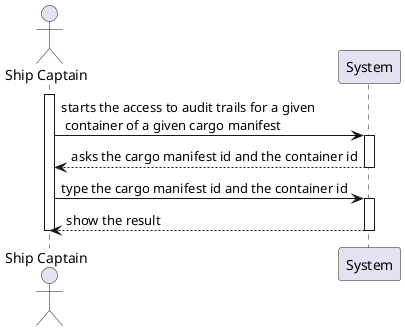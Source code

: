 @startuml
'https://plantuml.com/sequence-diagram

actor "Ship Captain" as SC
participant "System" as SY

activate SC
SC -> SY : starts the access to audit trails for a given\n container of a given cargo manifest
activate SY
SY --> SC : asks the cargo manifest id and the container id
deactivate SY
SC -> SY : type the cargo manifest id and the container id
activate SY
SY --> SC : show the result
deactivate SY
deactivate SC
@enduml
